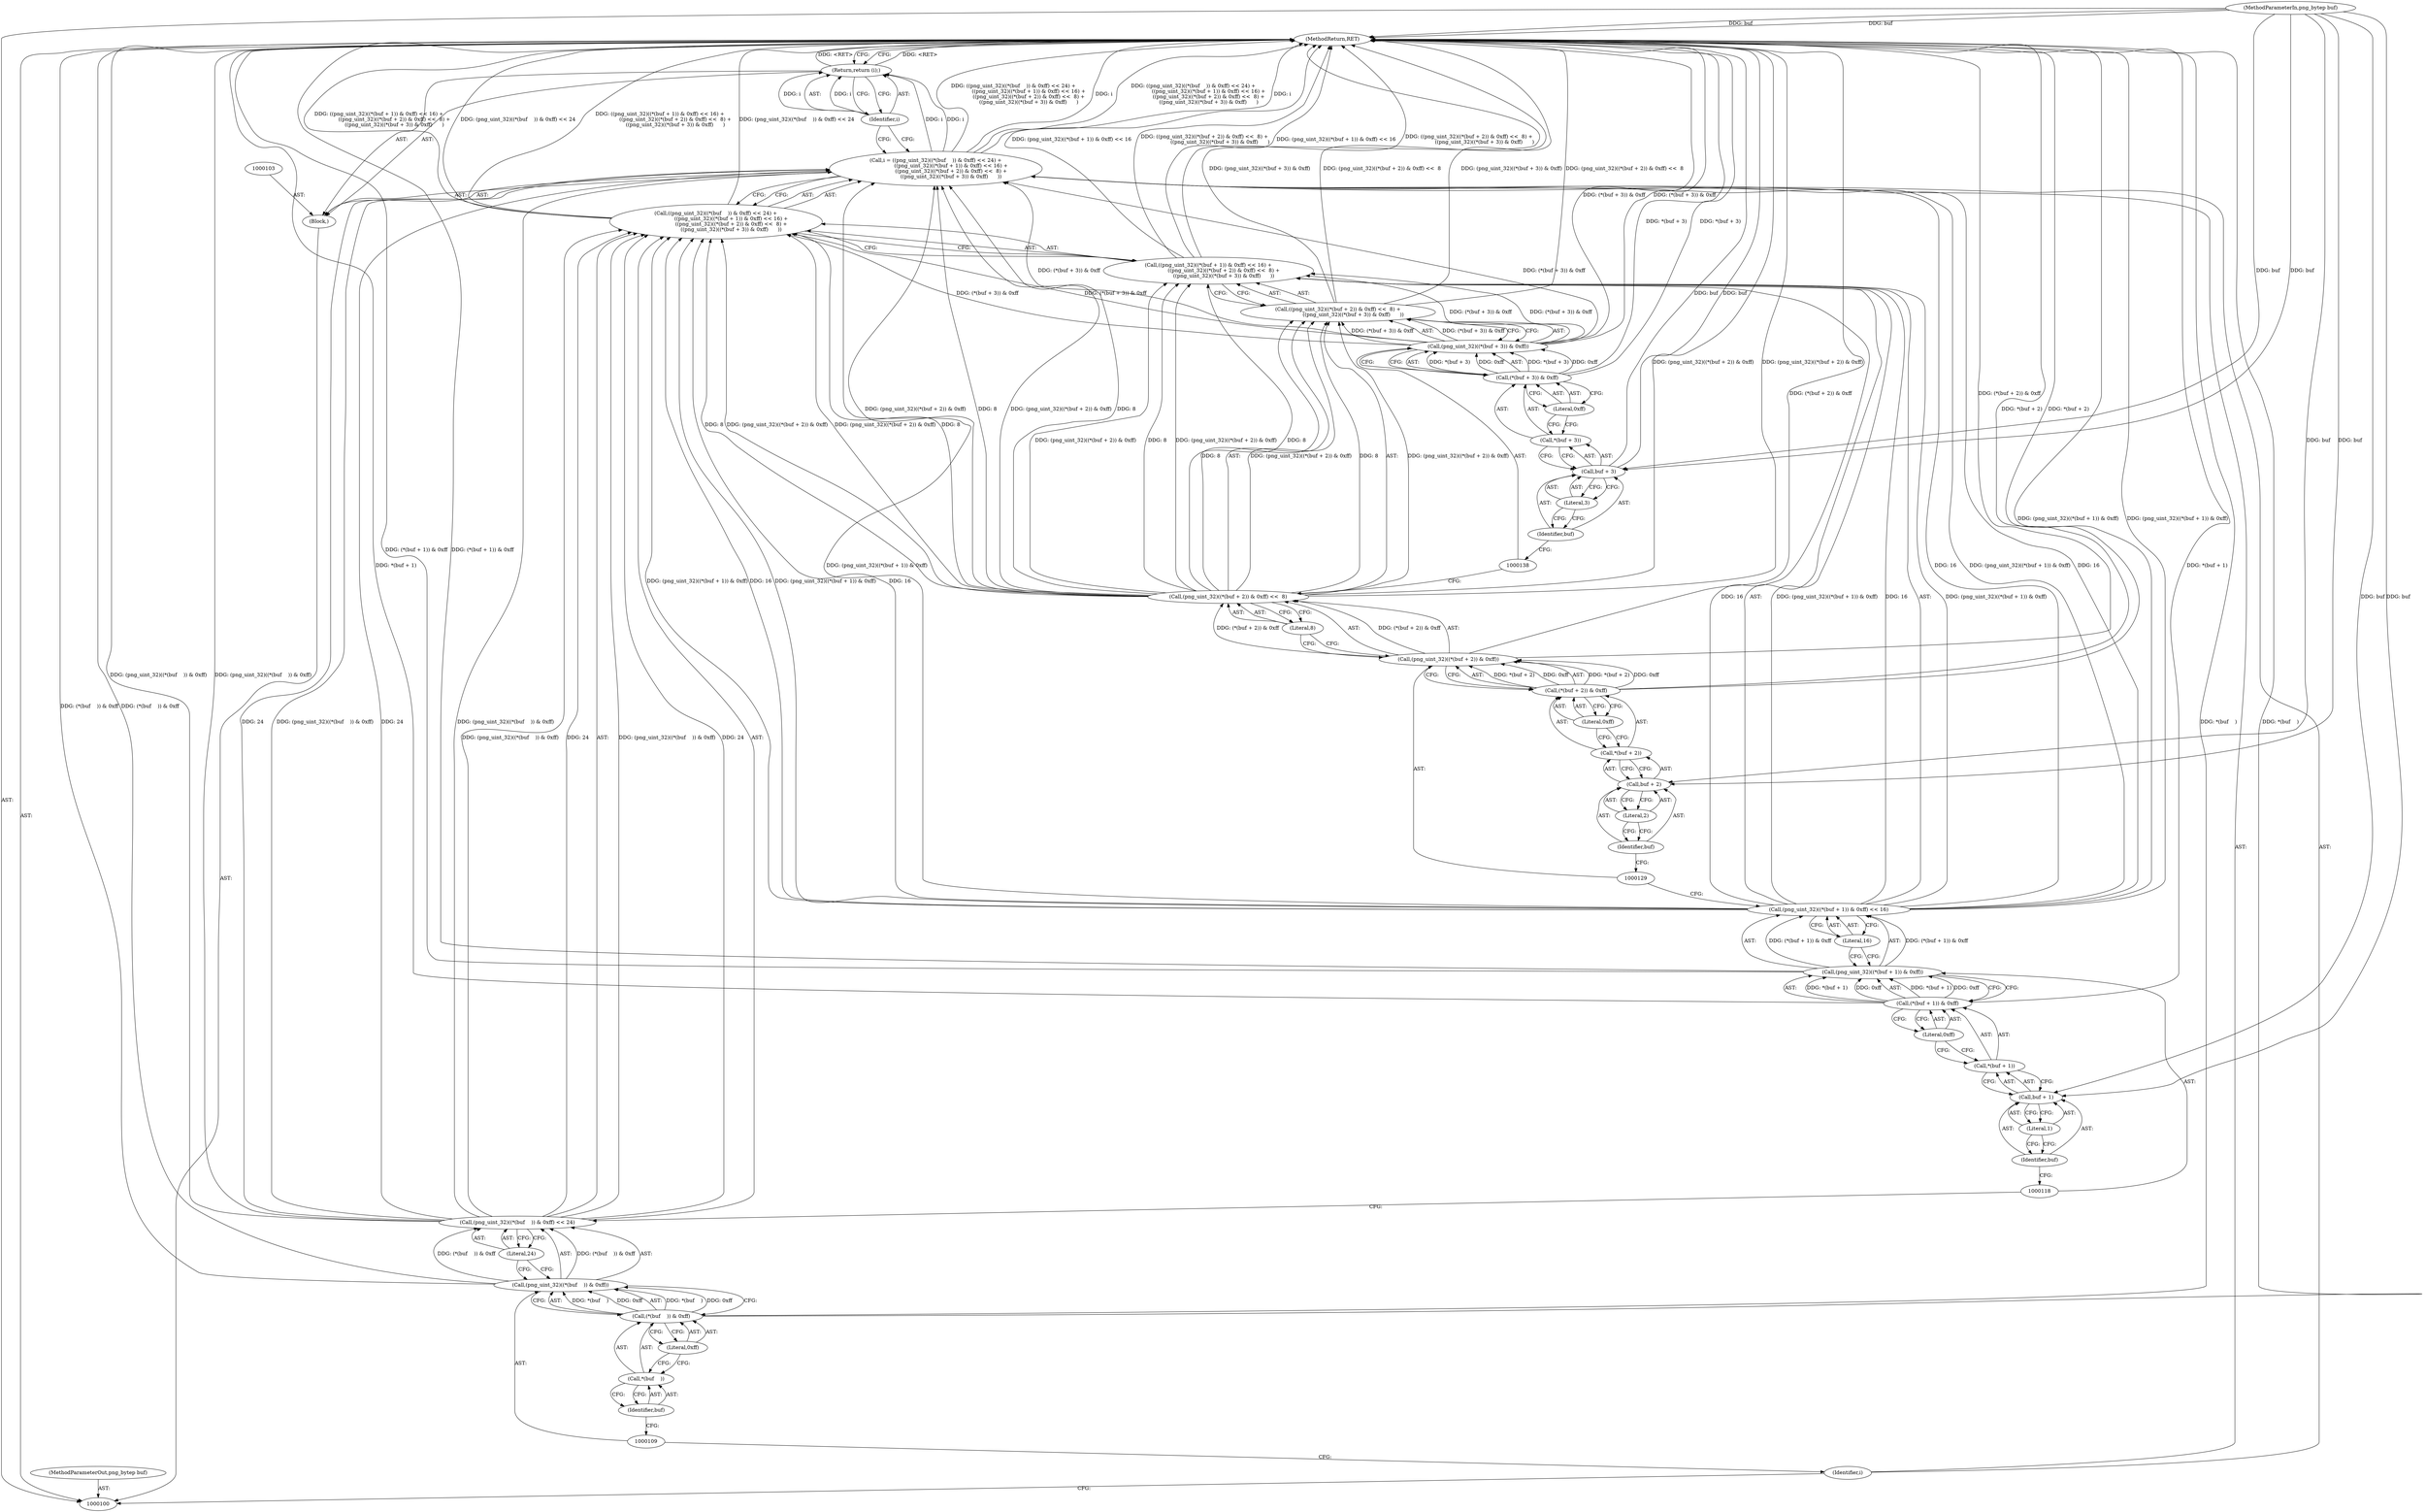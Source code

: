 digraph "0_Chrome_7f3d85b096f66870a15b37c2f40b219b2e292693_14" {
"1000147" [label="(MethodReturn,RET)"];
"1000101" [label="(MethodParameterIn,png_bytep buf)"];
"1000183" [label="(MethodParameterOut,png_bytep buf)"];
"1000102" [label="(Block,)"];
"1000104" [label="(Call,i = ((png_uint_32)((*(buf    )) & 0xff) << 24) +\n                   ((png_uint_32)((*(buf + 1)) & 0xff) << 16) +\n                   ((png_uint_32)((*(buf + 2)) & 0xff) <<  8) +\n                   ((png_uint_32)((*(buf + 3)) & 0xff)      ))"];
"1000105" [label="(Identifier,i)"];
"1000106" [label="(Call,((png_uint_32)((*(buf    )) & 0xff) << 24) +\n                   ((png_uint_32)((*(buf + 1)) & 0xff) << 16) +\n                   ((png_uint_32)((*(buf + 2)) & 0xff) <<  8) +\n                   ((png_uint_32)((*(buf + 3)) & 0xff)      ))"];
"1000107" [label="(Call,(png_uint_32)((*(buf    )) & 0xff) << 24)"];
"1000108" [label="(Call,(png_uint_32)((*(buf    )) & 0xff))"];
"1000110" [label="(Call,(*(buf    )) & 0xff)"];
"1000111" [label="(Call,*(buf    ))"];
"1000112" [label="(Identifier,buf)"];
"1000113" [label="(Literal,0xff)"];
"1000114" [label="(Literal,24)"];
"1000115" [label="(Call,((png_uint_32)((*(buf + 1)) & 0xff) << 16) +\n                   ((png_uint_32)((*(buf + 2)) & 0xff) <<  8) +\n                   ((png_uint_32)((*(buf + 3)) & 0xff)      ))"];
"1000116" [label="(Call,(png_uint_32)((*(buf + 1)) & 0xff) << 16)"];
"1000117" [label="(Call,(png_uint_32)((*(buf + 1)) & 0xff))"];
"1000119" [label="(Call,(*(buf + 1)) & 0xff)"];
"1000120" [label="(Call,*(buf + 1))"];
"1000121" [label="(Call,buf + 1)"];
"1000122" [label="(Identifier,buf)"];
"1000123" [label="(Literal,1)"];
"1000124" [label="(Literal,0xff)"];
"1000125" [label="(Literal,16)"];
"1000126" [label="(Call,((png_uint_32)((*(buf + 2)) & 0xff) <<  8) +\n                   ((png_uint_32)((*(buf + 3)) & 0xff)      ))"];
"1000127" [label="(Call,(png_uint_32)((*(buf + 2)) & 0xff) <<  8)"];
"1000128" [label="(Call,(png_uint_32)((*(buf + 2)) & 0xff))"];
"1000130" [label="(Call,(*(buf + 2)) & 0xff)"];
"1000131" [label="(Call,*(buf + 2))"];
"1000132" [label="(Call,buf + 2)"];
"1000133" [label="(Identifier,buf)"];
"1000134" [label="(Literal,2)"];
"1000135" [label="(Literal,0xff)"];
"1000136" [label="(Literal,8)"];
"1000137" [label="(Call,(png_uint_32)((*(buf + 3)) & 0xff))"];
"1000139" [label="(Call,(*(buf + 3)) & 0xff)"];
"1000140" [label="(Call,*(buf + 3))"];
"1000141" [label="(Call,buf + 3)"];
"1000142" [label="(Identifier,buf)"];
"1000143" [label="(Literal,3)"];
"1000144" [label="(Literal,0xff)"];
"1000146" [label="(Identifier,i)"];
"1000145" [label="(Return,return (i);)"];
"1000147" -> "1000100"  [label="AST: "];
"1000147" -> "1000145"  [label="CFG: "];
"1000145" -> "1000147"  [label="DDG: <RET>"];
"1000116" -> "1000147"  [label="DDG: (png_uint_32)((*(buf + 1)) & 0xff)"];
"1000141" -> "1000147"  [label="DDG: buf"];
"1000107" -> "1000147"  [label="DDG: (png_uint_32)((*(buf    )) & 0xff)"];
"1000106" -> "1000147"  [label="DDG: (png_uint_32)((*(buf    )) & 0xff) << 24"];
"1000106" -> "1000147"  [label="DDG: ((png_uint_32)((*(buf + 1)) & 0xff) << 16) +\n                   ((png_uint_32)((*(buf + 2)) & 0xff) <<  8) +\n                   ((png_uint_32)((*(buf + 3)) & 0xff)      )"];
"1000104" -> "1000147"  [label="DDG: i"];
"1000104" -> "1000147"  [label="DDG: ((png_uint_32)((*(buf    )) & 0xff) << 24) +\n                   ((png_uint_32)((*(buf + 1)) & 0xff) << 16) +\n                   ((png_uint_32)((*(buf + 2)) & 0xff) <<  8) +\n                   ((png_uint_32)((*(buf + 3)) & 0xff)      )"];
"1000139" -> "1000147"  [label="DDG: *(buf + 3)"];
"1000126" -> "1000147"  [label="DDG: (png_uint_32)((*(buf + 2)) & 0xff) <<  8"];
"1000126" -> "1000147"  [label="DDG: (png_uint_32)((*(buf + 3)) & 0xff)"];
"1000127" -> "1000147"  [label="DDG: (png_uint_32)((*(buf + 2)) & 0xff)"];
"1000117" -> "1000147"  [label="DDG: (*(buf + 1)) & 0xff"];
"1000130" -> "1000147"  [label="DDG: *(buf + 2)"];
"1000128" -> "1000147"  [label="DDG: (*(buf + 2)) & 0xff"];
"1000115" -> "1000147"  [label="DDG: ((png_uint_32)((*(buf + 2)) & 0xff) <<  8) +\n                   ((png_uint_32)((*(buf + 3)) & 0xff)      )"];
"1000115" -> "1000147"  [label="DDG: (png_uint_32)((*(buf + 1)) & 0xff) << 16"];
"1000137" -> "1000147"  [label="DDG: (*(buf + 3)) & 0xff"];
"1000101" -> "1000147"  [label="DDG: buf"];
"1000108" -> "1000147"  [label="DDG: (*(buf    )) & 0xff"];
"1000119" -> "1000147"  [label="DDG: *(buf + 1)"];
"1000110" -> "1000147"  [label="DDG: *(buf    )"];
"1000101" -> "1000100"  [label="AST: "];
"1000101" -> "1000147"  [label="DDG: buf"];
"1000101" -> "1000121"  [label="DDG: buf"];
"1000101" -> "1000132"  [label="DDG: buf"];
"1000101" -> "1000141"  [label="DDG: buf"];
"1000183" -> "1000100"  [label="AST: "];
"1000102" -> "1000100"  [label="AST: "];
"1000103" -> "1000102"  [label="AST: "];
"1000104" -> "1000102"  [label="AST: "];
"1000145" -> "1000102"  [label="AST: "];
"1000104" -> "1000102"  [label="AST: "];
"1000104" -> "1000106"  [label="CFG: "];
"1000105" -> "1000104"  [label="AST: "];
"1000106" -> "1000104"  [label="AST: "];
"1000146" -> "1000104"  [label="CFG: "];
"1000104" -> "1000147"  [label="DDG: i"];
"1000104" -> "1000147"  [label="DDG: ((png_uint_32)((*(buf    )) & 0xff) << 24) +\n                   ((png_uint_32)((*(buf + 1)) & 0xff) << 16) +\n                   ((png_uint_32)((*(buf + 2)) & 0xff) <<  8) +\n                   ((png_uint_32)((*(buf + 3)) & 0xff)      )"];
"1000107" -> "1000104"  [label="DDG: (png_uint_32)((*(buf    )) & 0xff)"];
"1000107" -> "1000104"  [label="DDG: 24"];
"1000116" -> "1000104"  [label="DDG: (png_uint_32)((*(buf + 1)) & 0xff)"];
"1000116" -> "1000104"  [label="DDG: 16"];
"1000127" -> "1000104"  [label="DDG: (png_uint_32)((*(buf + 2)) & 0xff)"];
"1000127" -> "1000104"  [label="DDG: 8"];
"1000137" -> "1000104"  [label="DDG: (*(buf + 3)) & 0xff"];
"1000104" -> "1000145"  [label="DDG: i"];
"1000105" -> "1000104"  [label="AST: "];
"1000105" -> "1000100"  [label="CFG: "];
"1000109" -> "1000105"  [label="CFG: "];
"1000106" -> "1000104"  [label="AST: "];
"1000106" -> "1000115"  [label="CFG: "];
"1000107" -> "1000106"  [label="AST: "];
"1000115" -> "1000106"  [label="AST: "];
"1000104" -> "1000106"  [label="CFG: "];
"1000106" -> "1000147"  [label="DDG: (png_uint_32)((*(buf    )) & 0xff) << 24"];
"1000106" -> "1000147"  [label="DDG: ((png_uint_32)((*(buf + 1)) & 0xff) << 16) +\n                   ((png_uint_32)((*(buf + 2)) & 0xff) <<  8) +\n                   ((png_uint_32)((*(buf + 3)) & 0xff)      )"];
"1000107" -> "1000106"  [label="DDG: (png_uint_32)((*(buf    )) & 0xff)"];
"1000107" -> "1000106"  [label="DDG: 24"];
"1000116" -> "1000106"  [label="DDG: (png_uint_32)((*(buf + 1)) & 0xff)"];
"1000116" -> "1000106"  [label="DDG: 16"];
"1000127" -> "1000106"  [label="DDG: (png_uint_32)((*(buf + 2)) & 0xff)"];
"1000127" -> "1000106"  [label="DDG: 8"];
"1000137" -> "1000106"  [label="DDG: (*(buf + 3)) & 0xff"];
"1000107" -> "1000106"  [label="AST: "];
"1000107" -> "1000114"  [label="CFG: "];
"1000108" -> "1000107"  [label="AST: "];
"1000114" -> "1000107"  [label="AST: "];
"1000118" -> "1000107"  [label="CFG: "];
"1000107" -> "1000147"  [label="DDG: (png_uint_32)((*(buf    )) & 0xff)"];
"1000107" -> "1000104"  [label="DDG: (png_uint_32)((*(buf    )) & 0xff)"];
"1000107" -> "1000104"  [label="DDG: 24"];
"1000107" -> "1000106"  [label="DDG: (png_uint_32)((*(buf    )) & 0xff)"];
"1000107" -> "1000106"  [label="DDG: 24"];
"1000108" -> "1000107"  [label="DDG: (*(buf    )) & 0xff"];
"1000108" -> "1000107"  [label="AST: "];
"1000108" -> "1000110"  [label="CFG: "];
"1000109" -> "1000108"  [label="AST: "];
"1000110" -> "1000108"  [label="AST: "];
"1000114" -> "1000108"  [label="CFG: "];
"1000108" -> "1000147"  [label="DDG: (*(buf    )) & 0xff"];
"1000108" -> "1000107"  [label="DDG: (*(buf    )) & 0xff"];
"1000110" -> "1000108"  [label="DDG: *(buf    )"];
"1000110" -> "1000108"  [label="DDG: 0xff"];
"1000110" -> "1000108"  [label="AST: "];
"1000110" -> "1000113"  [label="CFG: "];
"1000111" -> "1000110"  [label="AST: "];
"1000113" -> "1000110"  [label="AST: "];
"1000108" -> "1000110"  [label="CFG: "];
"1000110" -> "1000147"  [label="DDG: *(buf    )"];
"1000110" -> "1000108"  [label="DDG: *(buf    )"];
"1000110" -> "1000108"  [label="DDG: 0xff"];
"1000111" -> "1000110"  [label="AST: "];
"1000111" -> "1000112"  [label="CFG: "];
"1000112" -> "1000111"  [label="AST: "];
"1000113" -> "1000111"  [label="CFG: "];
"1000112" -> "1000111"  [label="AST: "];
"1000112" -> "1000109"  [label="CFG: "];
"1000111" -> "1000112"  [label="CFG: "];
"1000113" -> "1000110"  [label="AST: "];
"1000113" -> "1000111"  [label="CFG: "];
"1000110" -> "1000113"  [label="CFG: "];
"1000114" -> "1000107"  [label="AST: "];
"1000114" -> "1000108"  [label="CFG: "];
"1000107" -> "1000114"  [label="CFG: "];
"1000115" -> "1000106"  [label="AST: "];
"1000115" -> "1000126"  [label="CFG: "];
"1000116" -> "1000115"  [label="AST: "];
"1000126" -> "1000115"  [label="AST: "];
"1000106" -> "1000115"  [label="CFG: "];
"1000115" -> "1000147"  [label="DDG: ((png_uint_32)((*(buf + 2)) & 0xff) <<  8) +\n                   ((png_uint_32)((*(buf + 3)) & 0xff)      )"];
"1000115" -> "1000147"  [label="DDG: (png_uint_32)((*(buf + 1)) & 0xff) << 16"];
"1000116" -> "1000115"  [label="DDG: (png_uint_32)((*(buf + 1)) & 0xff)"];
"1000116" -> "1000115"  [label="DDG: 16"];
"1000127" -> "1000115"  [label="DDG: (png_uint_32)((*(buf + 2)) & 0xff)"];
"1000127" -> "1000115"  [label="DDG: 8"];
"1000137" -> "1000115"  [label="DDG: (*(buf + 3)) & 0xff"];
"1000116" -> "1000115"  [label="AST: "];
"1000116" -> "1000125"  [label="CFG: "];
"1000117" -> "1000116"  [label="AST: "];
"1000125" -> "1000116"  [label="AST: "];
"1000129" -> "1000116"  [label="CFG: "];
"1000116" -> "1000147"  [label="DDG: (png_uint_32)((*(buf + 1)) & 0xff)"];
"1000116" -> "1000104"  [label="DDG: (png_uint_32)((*(buf + 1)) & 0xff)"];
"1000116" -> "1000104"  [label="DDG: 16"];
"1000116" -> "1000106"  [label="DDG: (png_uint_32)((*(buf + 1)) & 0xff)"];
"1000116" -> "1000106"  [label="DDG: 16"];
"1000116" -> "1000115"  [label="DDG: (png_uint_32)((*(buf + 1)) & 0xff)"];
"1000116" -> "1000115"  [label="DDG: 16"];
"1000117" -> "1000116"  [label="DDG: (*(buf + 1)) & 0xff"];
"1000117" -> "1000116"  [label="AST: "];
"1000117" -> "1000119"  [label="CFG: "];
"1000118" -> "1000117"  [label="AST: "];
"1000119" -> "1000117"  [label="AST: "];
"1000125" -> "1000117"  [label="CFG: "];
"1000117" -> "1000147"  [label="DDG: (*(buf + 1)) & 0xff"];
"1000117" -> "1000116"  [label="DDG: (*(buf + 1)) & 0xff"];
"1000119" -> "1000117"  [label="DDG: *(buf + 1)"];
"1000119" -> "1000117"  [label="DDG: 0xff"];
"1000119" -> "1000117"  [label="AST: "];
"1000119" -> "1000124"  [label="CFG: "];
"1000120" -> "1000119"  [label="AST: "];
"1000124" -> "1000119"  [label="AST: "];
"1000117" -> "1000119"  [label="CFG: "];
"1000119" -> "1000147"  [label="DDG: *(buf + 1)"];
"1000119" -> "1000117"  [label="DDG: *(buf + 1)"];
"1000119" -> "1000117"  [label="DDG: 0xff"];
"1000120" -> "1000119"  [label="AST: "];
"1000120" -> "1000121"  [label="CFG: "];
"1000121" -> "1000120"  [label="AST: "];
"1000124" -> "1000120"  [label="CFG: "];
"1000121" -> "1000120"  [label="AST: "];
"1000121" -> "1000123"  [label="CFG: "];
"1000122" -> "1000121"  [label="AST: "];
"1000123" -> "1000121"  [label="AST: "];
"1000120" -> "1000121"  [label="CFG: "];
"1000101" -> "1000121"  [label="DDG: buf"];
"1000122" -> "1000121"  [label="AST: "];
"1000122" -> "1000118"  [label="CFG: "];
"1000123" -> "1000122"  [label="CFG: "];
"1000123" -> "1000121"  [label="AST: "];
"1000123" -> "1000122"  [label="CFG: "];
"1000121" -> "1000123"  [label="CFG: "];
"1000124" -> "1000119"  [label="AST: "];
"1000124" -> "1000120"  [label="CFG: "];
"1000119" -> "1000124"  [label="CFG: "];
"1000125" -> "1000116"  [label="AST: "];
"1000125" -> "1000117"  [label="CFG: "];
"1000116" -> "1000125"  [label="CFG: "];
"1000126" -> "1000115"  [label="AST: "];
"1000126" -> "1000137"  [label="CFG: "];
"1000127" -> "1000126"  [label="AST: "];
"1000137" -> "1000126"  [label="AST: "];
"1000115" -> "1000126"  [label="CFG: "];
"1000126" -> "1000147"  [label="DDG: (png_uint_32)((*(buf + 2)) & 0xff) <<  8"];
"1000126" -> "1000147"  [label="DDG: (png_uint_32)((*(buf + 3)) & 0xff)"];
"1000127" -> "1000126"  [label="DDG: (png_uint_32)((*(buf + 2)) & 0xff)"];
"1000127" -> "1000126"  [label="DDG: 8"];
"1000137" -> "1000126"  [label="DDG: (*(buf + 3)) & 0xff"];
"1000127" -> "1000126"  [label="AST: "];
"1000127" -> "1000136"  [label="CFG: "];
"1000128" -> "1000127"  [label="AST: "];
"1000136" -> "1000127"  [label="AST: "];
"1000138" -> "1000127"  [label="CFG: "];
"1000127" -> "1000147"  [label="DDG: (png_uint_32)((*(buf + 2)) & 0xff)"];
"1000127" -> "1000104"  [label="DDG: (png_uint_32)((*(buf + 2)) & 0xff)"];
"1000127" -> "1000104"  [label="DDG: 8"];
"1000127" -> "1000106"  [label="DDG: (png_uint_32)((*(buf + 2)) & 0xff)"];
"1000127" -> "1000106"  [label="DDG: 8"];
"1000127" -> "1000115"  [label="DDG: (png_uint_32)((*(buf + 2)) & 0xff)"];
"1000127" -> "1000115"  [label="DDG: 8"];
"1000127" -> "1000126"  [label="DDG: (png_uint_32)((*(buf + 2)) & 0xff)"];
"1000127" -> "1000126"  [label="DDG: 8"];
"1000128" -> "1000127"  [label="DDG: (*(buf + 2)) & 0xff"];
"1000128" -> "1000127"  [label="AST: "];
"1000128" -> "1000130"  [label="CFG: "];
"1000129" -> "1000128"  [label="AST: "];
"1000130" -> "1000128"  [label="AST: "];
"1000136" -> "1000128"  [label="CFG: "];
"1000128" -> "1000147"  [label="DDG: (*(buf + 2)) & 0xff"];
"1000128" -> "1000127"  [label="DDG: (*(buf + 2)) & 0xff"];
"1000130" -> "1000128"  [label="DDG: *(buf + 2)"];
"1000130" -> "1000128"  [label="DDG: 0xff"];
"1000130" -> "1000128"  [label="AST: "];
"1000130" -> "1000135"  [label="CFG: "];
"1000131" -> "1000130"  [label="AST: "];
"1000135" -> "1000130"  [label="AST: "];
"1000128" -> "1000130"  [label="CFG: "];
"1000130" -> "1000147"  [label="DDG: *(buf + 2)"];
"1000130" -> "1000128"  [label="DDG: *(buf + 2)"];
"1000130" -> "1000128"  [label="DDG: 0xff"];
"1000131" -> "1000130"  [label="AST: "];
"1000131" -> "1000132"  [label="CFG: "];
"1000132" -> "1000131"  [label="AST: "];
"1000135" -> "1000131"  [label="CFG: "];
"1000132" -> "1000131"  [label="AST: "];
"1000132" -> "1000134"  [label="CFG: "];
"1000133" -> "1000132"  [label="AST: "];
"1000134" -> "1000132"  [label="AST: "];
"1000131" -> "1000132"  [label="CFG: "];
"1000101" -> "1000132"  [label="DDG: buf"];
"1000133" -> "1000132"  [label="AST: "];
"1000133" -> "1000129"  [label="CFG: "];
"1000134" -> "1000133"  [label="CFG: "];
"1000134" -> "1000132"  [label="AST: "];
"1000134" -> "1000133"  [label="CFG: "];
"1000132" -> "1000134"  [label="CFG: "];
"1000135" -> "1000130"  [label="AST: "];
"1000135" -> "1000131"  [label="CFG: "];
"1000130" -> "1000135"  [label="CFG: "];
"1000136" -> "1000127"  [label="AST: "];
"1000136" -> "1000128"  [label="CFG: "];
"1000127" -> "1000136"  [label="CFG: "];
"1000137" -> "1000126"  [label="AST: "];
"1000137" -> "1000139"  [label="CFG: "];
"1000138" -> "1000137"  [label="AST: "];
"1000139" -> "1000137"  [label="AST: "];
"1000126" -> "1000137"  [label="CFG: "];
"1000137" -> "1000147"  [label="DDG: (*(buf + 3)) & 0xff"];
"1000137" -> "1000104"  [label="DDG: (*(buf + 3)) & 0xff"];
"1000137" -> "1000106"  [label="DDG: (*(buf + 3)) & 0xff"];
"1000137" -> "1000115"  [label="DDG: (*(buf + 3)) & 0xff"];
"1000137" -> "1000126"  [label="DDG: (*(buf + 3)) & 0xff"];
"1000139" -> "1000137"  [label="DDG: *(buf + 3)"];
"1000139" -> "1000137"  [label="DDG: 0xff"];
"1000139" -> "1000137"  [label="AST: "];
"1000139" -> "1000144"  [label="CFG: "];
"1000140" -> "1000139"  [label="AST: "];
"1000144" -> "1000139"  [label="AST: "];
"1000137" -> "1000139"  [label="CFG: "];
"1000139" -> "1000147"  [label="DDG: *(buf + 3)"];
"1000139" -> "1000137"  [label="DDG: *(buf + 3)"];
"1000139" -> "1000137"  [label="DDG: 0xff"];
"1000140" -> "1000139"  [label="AST: "];
"1000140" -> "1000141"  [label="CFG: "];
"1000141" -> "1000140"  [label="AST: "];
"1000144" -> "1000140"  [label="CFG: "];
"1000141" -> "1000140"  [label="AST: "];
"1000141" -> "1000143"  [label="CFG: "];
"1000142" -> "1000141"  [label="AST: "];
"1000143" -> "1000141"  [label="AST: "];
"1000140" -> "1000141"  [label="CFG: "];
"1000141" -> "1000147"  [label="DDG: buf"];
"1000101" -> "1000141"  [label="DDG: buf"];
"1000142" -> "1000141"  [label="AST: "];
"1000142" -> "1000138"  [label="CFG: "];
"1000143" -> "1000142"  [label="CFG: "];
"1000143" -> "1000141"  [label="AST: "];
"1000143" -> "1000142"  [label="CFG: "];
"1000141" -> "1000143"  [label="CFG: "];
"1000144" -> "1000139"  [label="AST: "];
"1000144" -> "1000140"  [label="CFG: "];
"1000139" -> "1000144"  [label="CFG: "];
"1000146" -> "1000145"  [label="AST: "];
"1000146" -> "1000104"  [label="CFG: "];
"1000145" -> "1000146"  [label="CFG: "];
"1000146" -> "1000145"  [label="DDG: i"];
"1000145" -> "1000102"  [label="AST: "];
"1000145" -> "1000146"  [label="CFG: "];
"1000146" -> "1000145"  [label="AST: "];
"1000147" -> "1000145"  [label="CFG: "];
"1000145" -> "1000147"  [label="DDG: <RET>"];
"1000146" -> "1000145"  [label="DDG: i"];
"1000104" -> "1000145"  [label="DDG: i"];
}
